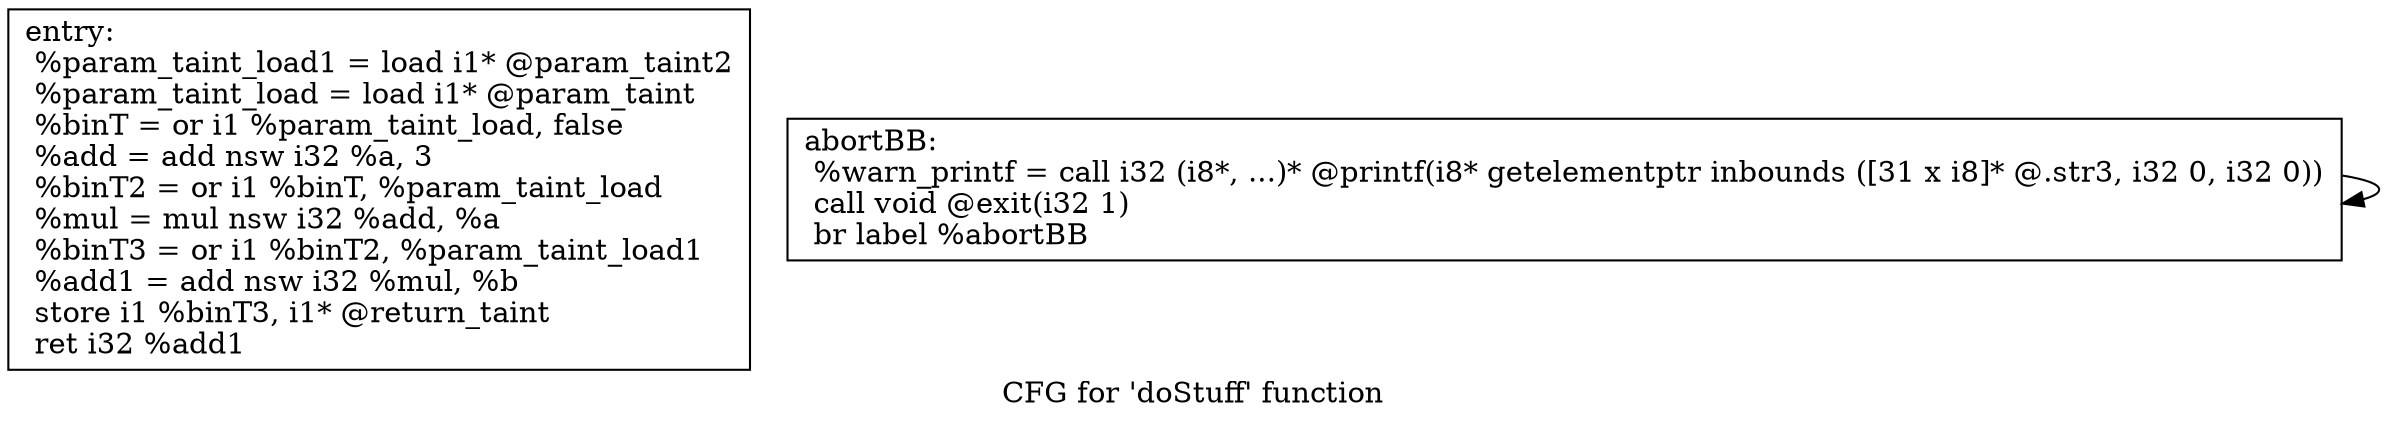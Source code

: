 digraph "CFG for 'doStuff' function" {
	label="CFG for 'doStuff' function";

	Node0xfc6eb0 [shape=record,label="{entry:\l  %param_taint_load1 = load i1* @param_taint2\l  %param_taint_load = load i1* @param_taint\l  %binT = or i1 %param_taint_load, false\l  %add = add nsw i32 %a, 3\l  %binT2 = or i1 %binT, %param_taint_load\l  %mul = mul nsw i32 %add, %a\l  %binT3 = or i1 %binT2, %param_taint_load1\l  %add1 = add nsw i32 %mul, %b\l  store i1 %binT3, i1* @return_taint\l  ret i32 %add1\l}"];
	Node0xfc6890 [shape=record,label="{abortBB:                                          \l  %warn_printf = call i32 (i8*, ...)* @printf(i8* getelementptr inbounds ([31 x i8]* @.str3, i32 0, i32 0))\l  call void @exit(i32 1)\l  br label %abortBB\l}"];
	Node0xfc6890 -> Node0xfc6890;
}
